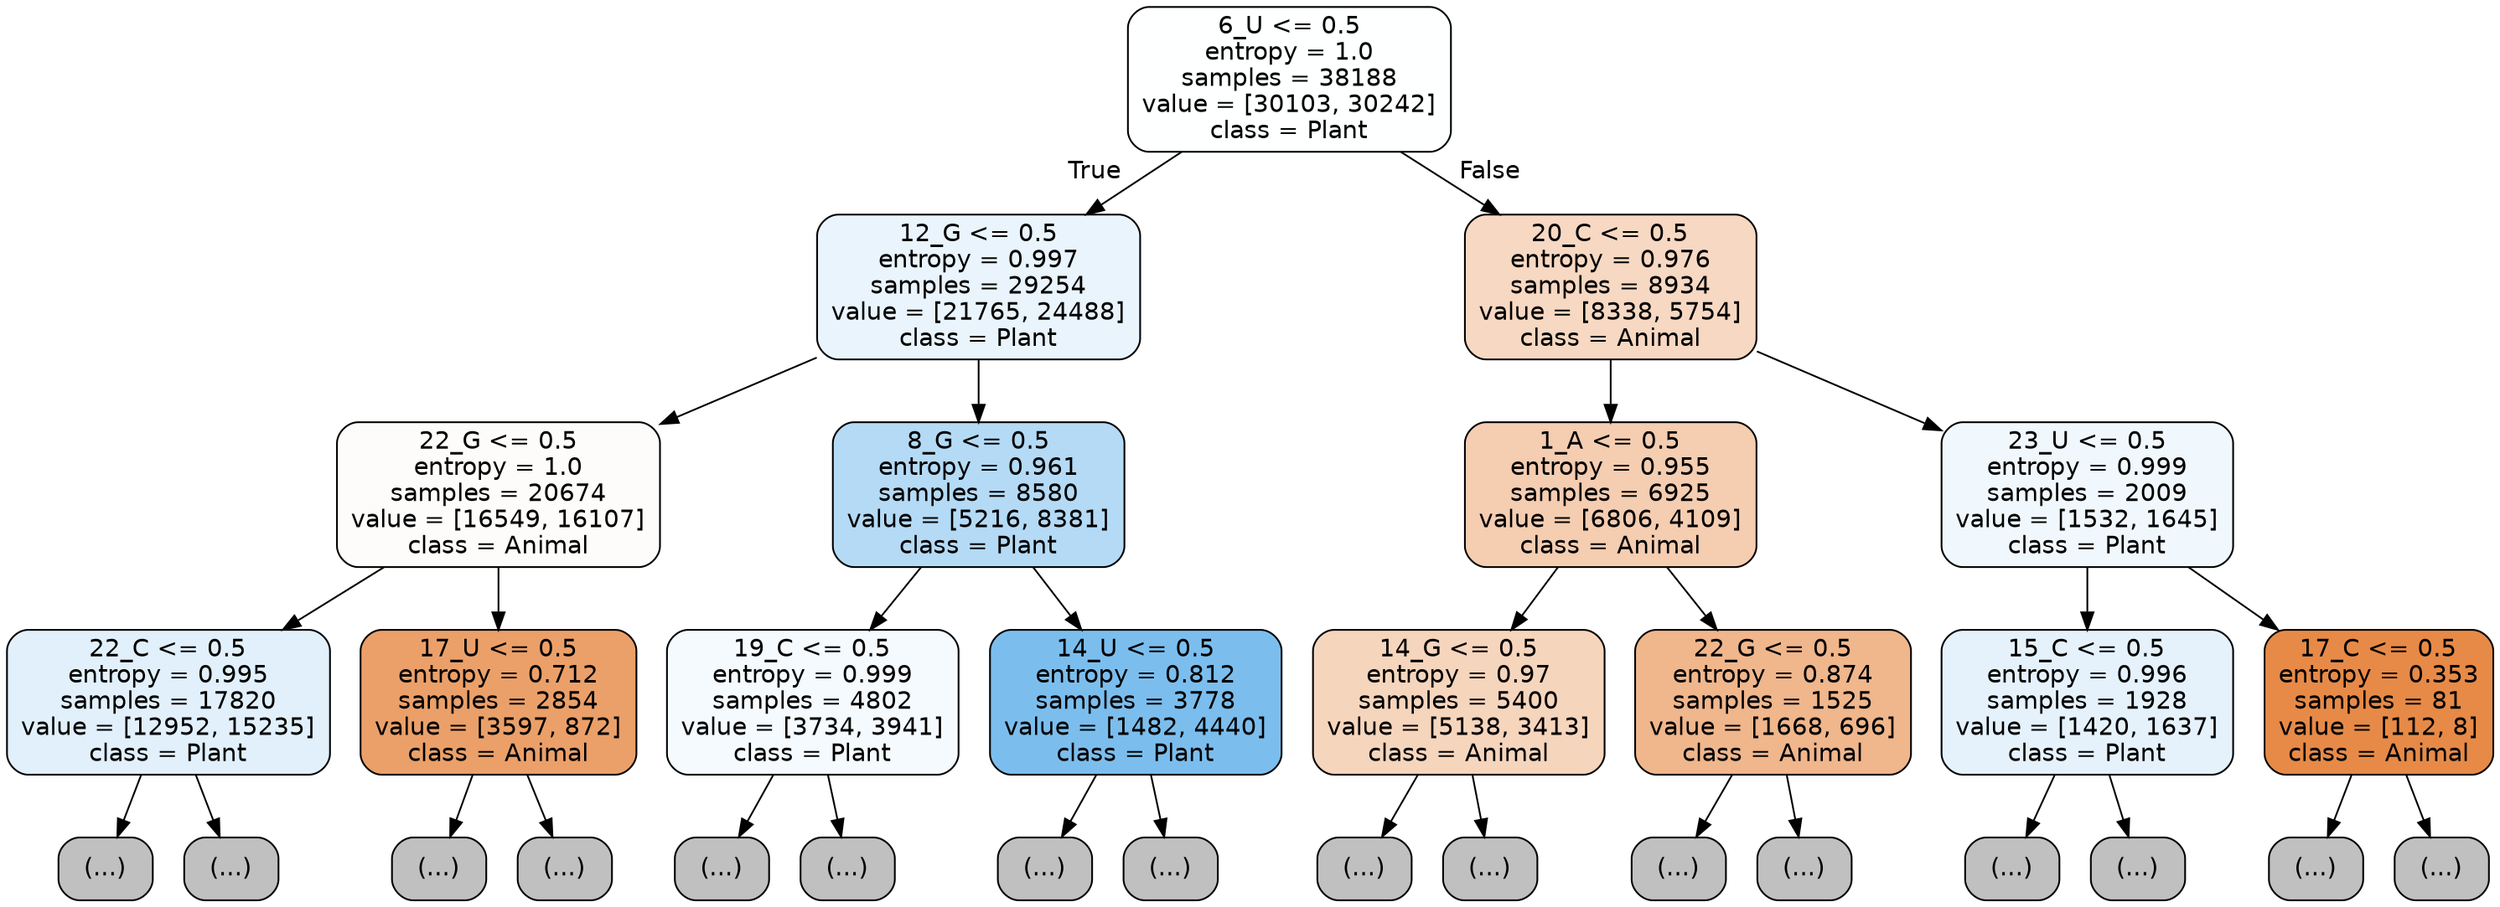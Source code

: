 digraph Tree {
node [shape=box, style="filled, rounded", color="black", fontname="helvetica"] ;
edge [fontname="helvetica"] ;
0 [label="6_U <= 0.5\nentropy = 1.0\nsamples = 38188\nvalue = [30103, 30242]\nclass = Plant", fillcolor="#feffff"] ;
1 [label="12_G <= 0.5\nentropy = 0.997\nsamples = 29254\nvalue = [21765, 24488]\nclass = Plant", fillcolor="#e9f4fc"] ;
0 -> 1 [labeldistance=2.5, labelangle=45, headlabel="True"] ;
2 [label="22_G <= 0.5\nentropy = 1.0\nsamples = 20674\nvalue = [16549, 16107]\nclass = Animal", fillcolor="#fefcfa"] ;
1 -> 2 ;
3 [label="22_C <= 0.5\nentropy = 0.995\nsamples = 17820\nvalue = [12952, 15235]\nclass = Plant", fillcolor="#e1f0fb"] ;
2 -> 3 ;
4 [label="(...)", fillcolor="#C0C0C0"] ;
3 -> 4 ;
7003 [label="(...)", fillcolor="#C0C0C0"] ;
3 -> 7003 ;
7990 [label="17_U <= 0.5\nentropy = 0.712\nsamples = 2854\nvalue = [3597, 872]\nclass = Animal", fillcolor="#eba069"] ;
2 -> 7990 ;
7991 [label="(...)", fillcolor="#C0C0C0"] ;
7990 -> 7991 ;
8736 [label="(...)", fillcolor="#C0C0C0"] ;
7990 -> 8736 ;
8973 [label="8_G <= 0.5\nentropy = 0.961\nsamples = 8580\nvalue = [5216, 8381]\nclass = Plant", fillcolor="#b4daf5"] ;
1 -> 8973 ;
8974 [label="19_C <= 0.5\nentropy = 0.999\nsamples = 4802\nvalue = [3734, 3941]\nclass = Plant", fillcolor="#f5fafe"] ;
8973 -> 8974 ;
8975 [label="(...)", fillcolor="#C0C0C0"] ;
8974 -> 8975 ;
10816 [label="(...)", fillcolor="#C0C0C0"] ;
8974 -> 10816 ;
11411 [label="14_U <= 0.5\nentropy = 0.812\nsamples = 3778\nvalue = [1482, 4440]\nclass = Plant", fillcolor="#7bbeee"] ;
8973 -> 11411 ;
11412 [label="(...)", fillcolor="#C0C0C0"] ;
11411 -> 11412 ;
12049 [label="(...)", fillcolor="#C0C0C0"] ;
11411 -> 12049 ;
12282 [label="20_C <= 0.5\nentropy = 0.976\nsamples = 8934\nvalue = [8338, 5754]\nclass = Animal", fillcolor="#f7d8c2"] ;
0 -> 12282 [labeldistance=2.5, labelangle=-45, headlabel="False"] ;
12283 [label="1_A <= 0.5\nentropy = 0.955\nsamples = 6925\nvalue = [6806, 4109]\nclass = Animal", fillcolor="#f5cdb1"] ;
12282 -> 12283 ;
12284 [label="14_G <= 0.5\nentropy = 0.97\nsamples = 5400\nvalue = [5138, 3413]\nclass = Animal", fillcolor="#f6d5bd"] ;
12283 -> 12284 ;
12285 [label="(...)", fillcolor="#C0C0C0"] ;
12284 -> 12285 ;
14170 [label="(...)", fillcolor="#C0C0C0"] ;
12284 -> 14170 ;
14839 [label="22_G <= 0.5\nentropy = 0.874\nsamples = 1525\nvalue = [1668, 696]\nclass = Animal", fillcolor="#f0b68c"] ;
12283 -> 14839 ;
14840 [label="(...)", fillcolor="#C0C0C0"] ;
14839 -> 14840 ;
15583 [label="(...)", fillcolor="#C0C0C0"] ;
14839 -> 15583 ;
15670 [label="23_U <= 0.5\nentropy = 0.999\nsamples = 2009\nvalue = [1532, 1645]\nclass = Plant", fillcolor="#f1f8fd"] ;
12282 -> 15670 ;
15671 [label="15_C <= 0.5\nentropy = 0.996\nsamples = 1928\nvalue = [1420, 1637]\nclass = Plant", fillcolor="#e5f2fc"] ;
15670 -> 15671 ;
15672 [label="(...)", fillcolor="#C0C0C0"] ;
15671 -> 15672 ;
16481 [label="(...)", fillcolor="#C0C0C0"] ;
15671 -> 16481 ;
16704 [label="17_C <= 0.5\nentropy = 0.353\nsamples = 81\nvalue = [112, 8]\nclass = Animal", fillcolor="#e78a47"] ;
15670 -> 16704 ;
16705 [label="(...)", fillcolor="#C0C0C0"] ;
16704 -> 16705 ;
16724 [label="(...)", fillcolor="#C0C0C0"] ;
16704 -> 16724 ;
}